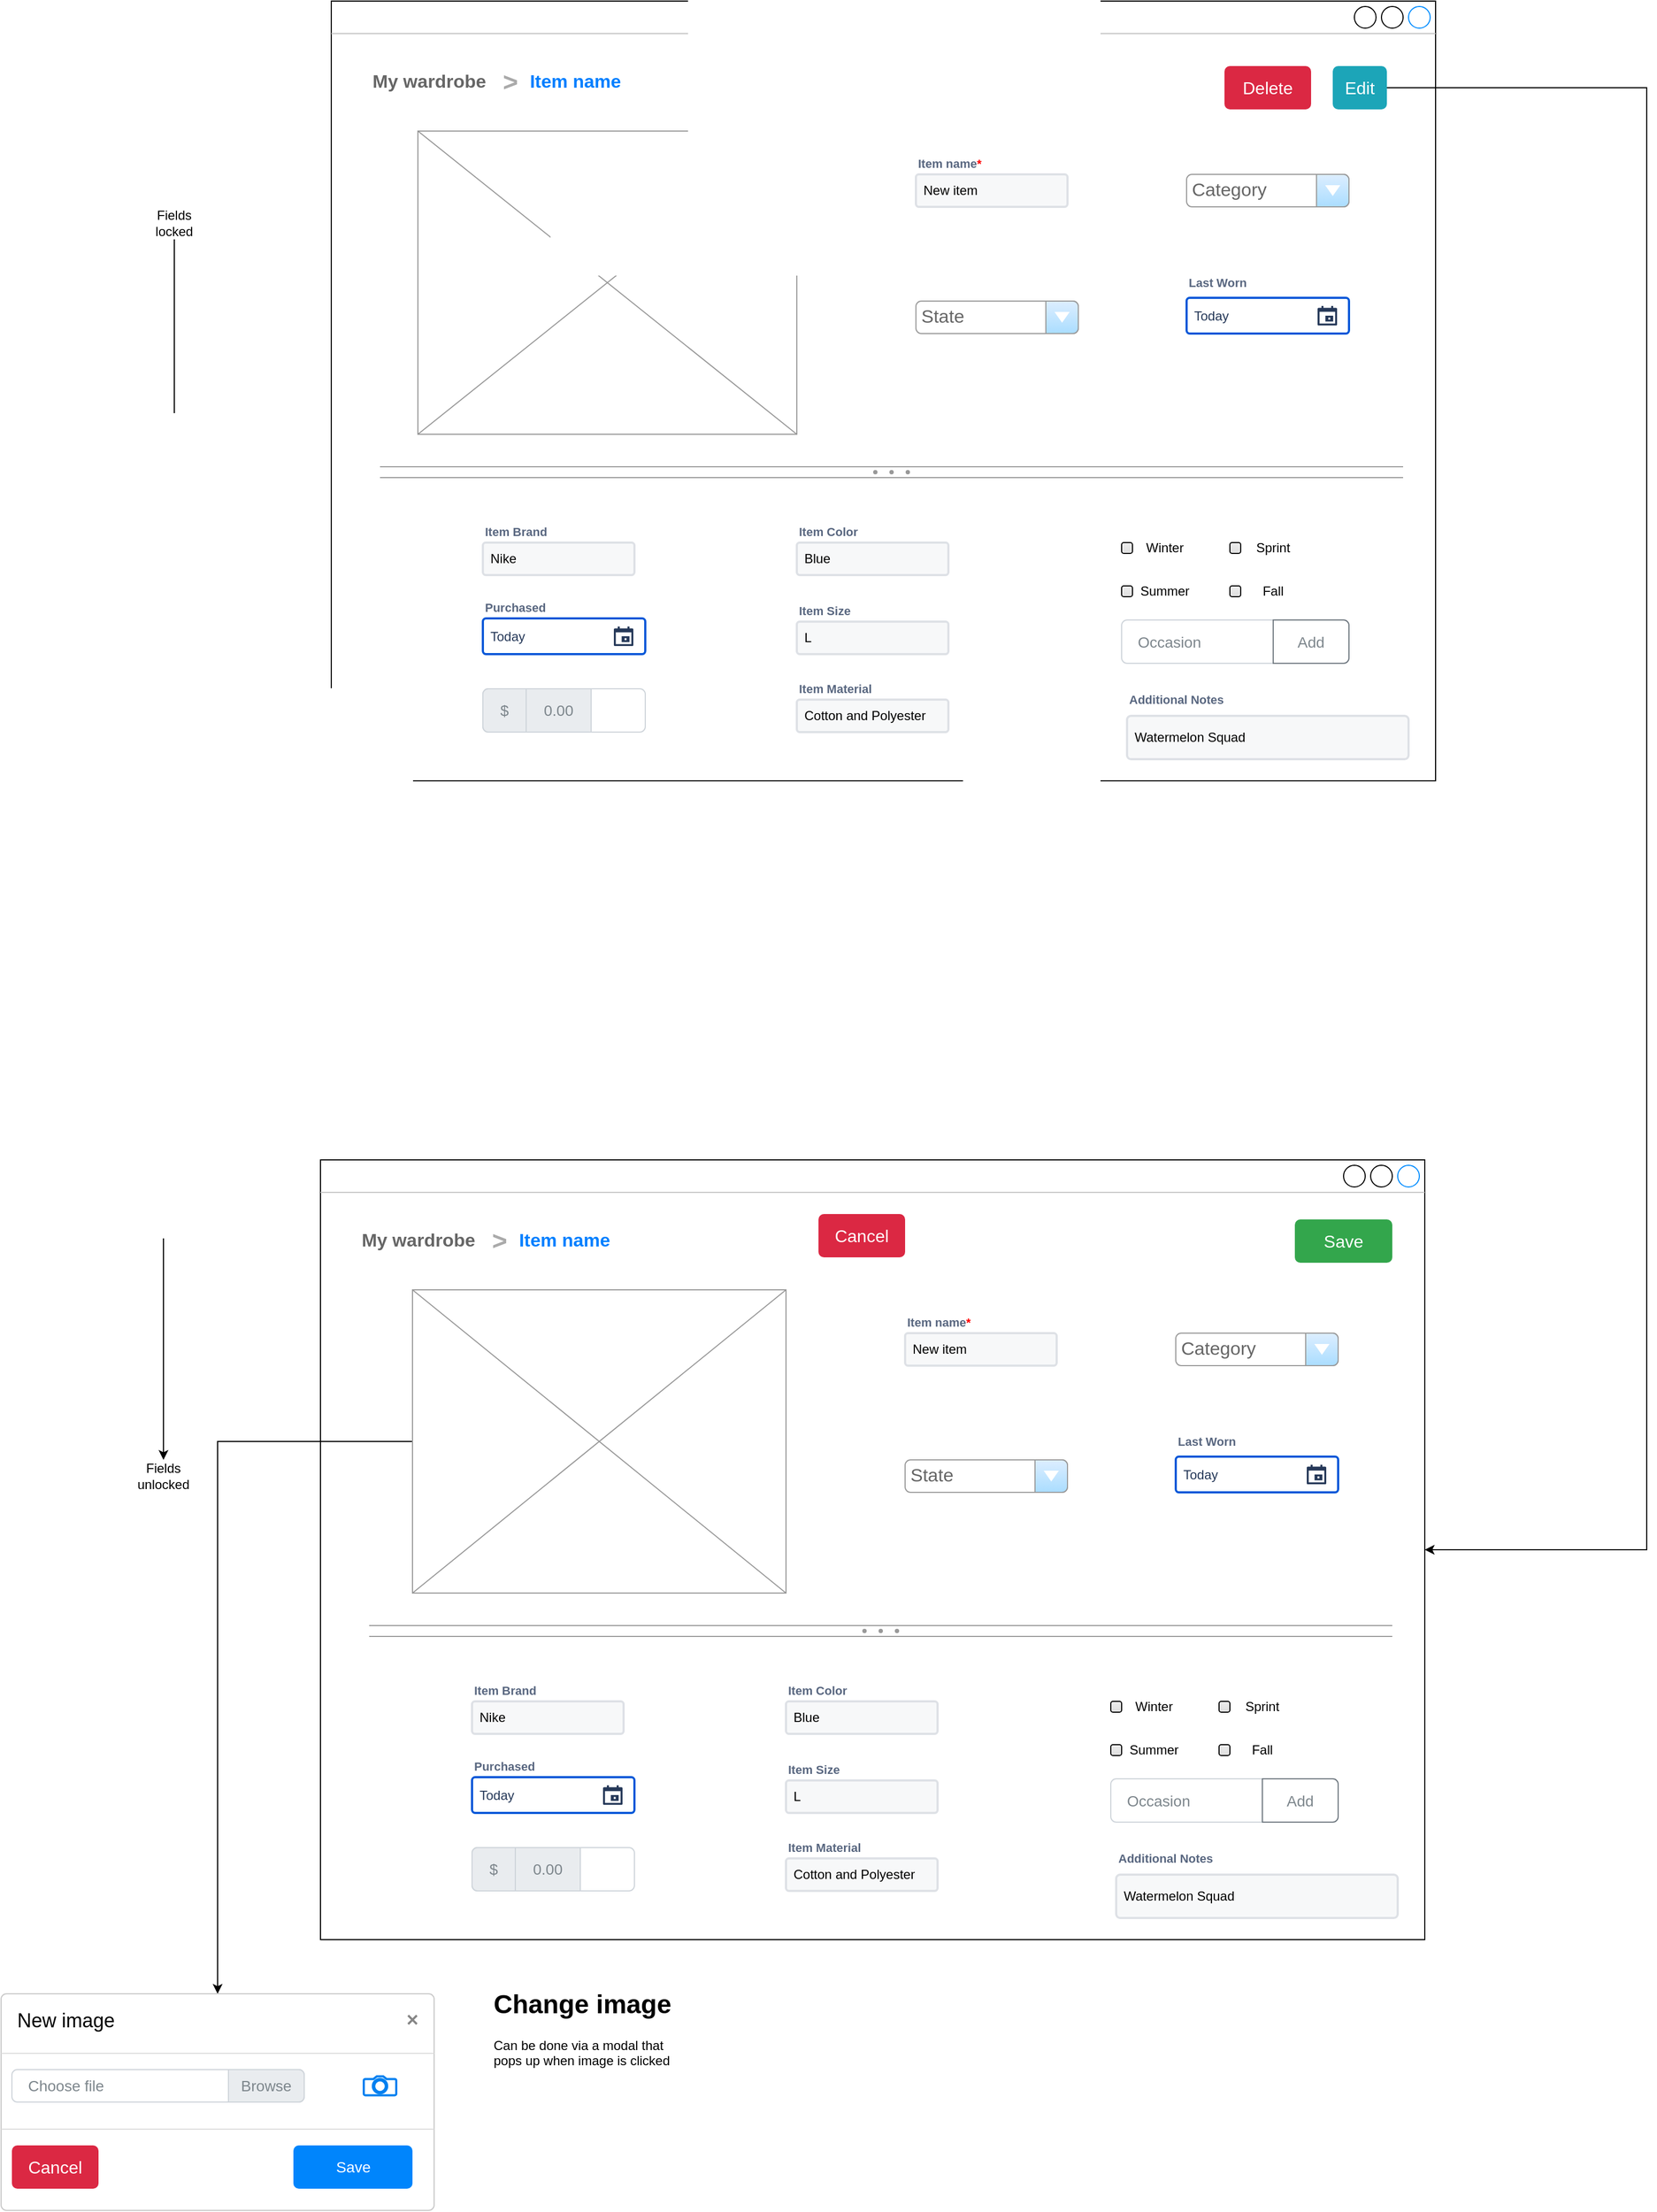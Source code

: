 <mxfile version="22.0.3" type="device">
  <diagram name="Page-1" id="pGmCVu3MiOa4-AyxInYO">
    <mxGraphModel dx="2025" dy="496" grid="1" gridSize="10" guides="1" tooltips="1" connect="1" arrows="1" fold="1" page="1" pageScale="1" pageWidth="850" pageHeight="1100" math="0" shadow="0">
      <root>
        <mxCell id="0" />
        <mxCell id="1" parent="0" />
        <mxCell id="zdWXTWw2KYx3G_dApKjT-1" value="&lt;font color=&quot;#ffffff&quot;&gt;Item view&lt;/font&gt;" style="strokeWidth=1;shadow=0;dashed=0;align=center;html=1;shape=mxgraph.mockup.containers.window;align=left;verticalAlign=top;spacingLeft=8;strokeColor2=#008cff;strokeColor3=#c4c4c4;fontColor=#666666;mainText=;fontSize=17;labelBackgroundColor=none;whiteSpace=wrap;" vertex="1" parent="1">
          <mxGeometry x="365" y="1210" width="1020" height="720" as="geometry" />
        </mxCell>
        <mxCell id="zdWXTWw2KYx3G_dApKjT-2" value="Category" style="strokeWidth=1;shadow=0;dashed=0;align=center;html=1;shape=mxgraph.mockup.forms.comboBox;strokeColor=#999999;fillColor=#ddeeff;align=left;fillColor2=#aaddff;mainText=;fontColor=#666666;fontSize=17;spacingLeft=3;" vertex="1" parent="1">
          <mxGeometry x="1155" y="1370" width="150" height="30" as="geometry" />
        </mxCell>
        <mxCell id="zdWXTWw2KYx3G_dApKjT-3" value="State" style="strokeWidth=1;shadow=0;dashed=0;align=center;html=1;shape=mxgraph.mockup.forms.comboBox;strokeColor=#999999;fillColor=#ddeeff;align=left;fillColor2=#aaddff;mainText=;fontColor=#666666;fontSize=17;spacingLeft=3;" vertex="1" parent="1">
          <mxGeometry x="905" y="1487" width="150" height="30" as="geometry" />
        </mxCell>
        <mxCell id="zdWXTWw2KYx3G_dApKjT-4" value="" style="verticalLabelPosition=bottom;shadow=0;dashed=0;align=center;html=1;verticalAlign=top;strokeWidth=1;shape=mxgraph.mockup.graphics.simpleIcon;strokeColor=#999999;" vertex="1" parent="1">
          <mxGeometry x="445" y="1330" width="350" height="280" as="geometry" />
        </mxCell>
        <mxCell id="zdWXTWw2KYx3G_dApKjT-5" value="Last Worn" style="fillColor=none;strokeColor=none;html=1;fontSize=11;fontStyle=0;align=left;fontColor=#596780;fontStyle=1;fontSize=11" vertex="1" parent="1">
          <mxGeometry x="1155" y="1460" width="150" height="20" as="geometry" />
        </mxCell>
        <mxCell id="zdWXTWw2KYx3G_dApKjT-6" value="Today" style="rounded=1;arcSize=9;fillColor=#ffffff;align=left;spacingLeft=5;strokeColor=#0057D8;html=1;strokeWidth=2;fontColor=#253858;fontSize=12" vertex="1" parent="1">
          <mxGeometry x="1155" y="1484" width="150" height="33" as="geometry" />
        </mxCell>
        <mxCell id="zdWXTWw2KYx3G_dApKjT-7" value="" style="shape=mxgraph.gmdl.calendar;fillColor=#253858;strokeColor=none" vertex="1" parent="zdWXTWw2KYx3G_dApKjT-6">
          <mxGeometry x="1" y="0.5" width="18" height="18" relative="1" as="geometry">
            <mxPoint x="-29" y="-9" as="offset" />
          </mxGeometry>
        </mxCell>
        <mxCell id="zdWXTWw2KYx3G_dApKjT-8" value="" style="verticalLabelPosition=bottom;shadow=0;dashed=0;align=center;html=1;verticalAlign=top;strokeWidth=1;shape=mxgraph.mockup.forms.splitter;strokeColor=#999999;" vertex="1" parent="1">
          <mxGeometry x="410" y="1640" width="945" height="10" as="geometry" />
        </mxCell>
        <mxCell id="zdWXTWw2KYx3G_dApKjT-9" value="Today" style="rounded=1;arcSize=9;fillColor=#ffffff;align=left;spacingLeft=5;strokeColor=#0057D8;html=1;strokeWidth=2;fontColor=#253858;fontSize=12" vertex="1" parent="1">
          <mxGeometry x="505" y="1780" width="150" height="33" as="geometry" />
        </mxCell>
        <mxCell id="zdWXTWw2KYx3G_dApKjT-10" value="" style="shape=mxgraph.gmdl.calendar;fillColor=#253858;strokeColor=none" vertex="1" parent="zdWXTWw2KYx3G_dApKjT-9">
          <mxGeometry x="1" y="0.5" width="18" height="18" relative="1" as="geometry">
            <mxPoint x="-29" y="-9" as="offset" />
          </mxGeometry>
        </mxCell>
        <mxCell id="zdWXTWw2KYx3G_dApKjT-11" value="Purchased" style="fillColor=none;strokeColor=none;html=1;fontSize=11;fontStyle=0;align=left;fontColor=#596780;fontStyle=1;fontSize=11" vertex="1" parent="1">
          <mxGeometry x="505" y="1760" width="150" height="20" as="geometry" />
        </mxCell>
        <mxCell id="zdWXTWw2KYx3G_dApKjT-12" value="" style="html=1;shadow=0;dashed=0;shape=mxgraph.bootstrap.rrect;rSize=5;strokeColor=#CED4DA;html=1;whiteSpace=wrap;fillColor=#FFFFFF;fontColor=#7D868C;align=left;spacing=15;spacingLeft=40;fontSize=14;" vertex="1" parent="1">
          <mxGeometry x="505" y="1845" width="150" height="40" as="geometry" />
        </mxCell>
        <mxCell id="zdWXTWw2KYx3G_dApKjT-13" value="$" style="html=1;shadow=0;dashed=0;shape=mxgraph.bootstrap.leftButton;strokeColor=inherit;gradientColor=inherit;fontColor=inherit;fillColor=#E9ECEF;rSize=5;perimeter=none;whiteSpace=wrap;resizeHeight=1;fontSize=14;" vertex="1" parent="zdWXTWw2KYx3G_dApKjT-12">
          <mxGeometry width="40" height="40" relative="1" as="geometry" />
        </mxCell>
        <mxCell id="zdWXTWw2KYx3G_dApKjT-14" value="0.00" style="html=1;shadow=0;dashed=0;strokeColor=inherit;gradientColor=inherit;fontColor=inherit;fillColor=#E9ECEF;perimeter=none;whiteSpace=wrap;resizeHeight=1;fontSize=14;" vertex="1" parent="zdWXTWw2KYx3G_dApKjT-12">
          <mxGeometry width="60" height="40" relative="1" as="geometry">
            <mxPoint x="40" as="offset" />
          </mxGeometry>
        </mxCell>
        <mxCell id="zdWXTWw2KYx3G_dApKjT-15" value="" style="html=1;shadow=0;dashed=0;shape=mxgraph.bootstrap.checkbox2;labelPosition=right;verticalLabelPosition=middle;align=left;verticalAlign=middle;gradientColor=#DEDEDE;fillColor=#EDEDED;checked=0;spacing=5;checkedFill=#0085FC;checkedStroke=#ffffff;sketch=0;" vertex="1" parent="1">
          <mxGeometry x="1095" y="1710" width="10" height="10" as="geometry" />
        </mxCell>
        <mxCell id="zdWXTWw2KYx3G_dApKjT-16" value="" style="html=1;shadow=0;dashed=0;shape=mxgraph.bootstrap.checkbox2;labelPosition=right;verticalLabelPosition=middle;align=left;verticalAlign=middle;gradientColor=#DEDEDE;fillColor=#EDEDED;checked=0;spacing=5;checkedFill=#0085FC;checkedStroke=#ffffff;sketch=0;" vertex="1" parent="1">
          <mxGeometry x="1195" y="1710" width="10" height="10" as="geometry" />
        </mxCell>
        <mxCell id="zdWXTWw2KYx3G_dApKjT-17" value="" style="html=1;shadow=0;dashed=0;shape=mxgraph.bootstrap.checkbox2;labelPosition=right;verticalLabelPosition=middle;align=left;verticalAlign=middle;gradientColor=#DEDEDE;fillColor=#EDEDED;checked=0;spacing=5;checkedFill=#0085FC;checkedStroke=#ffffff;sketch=0;" vertex="1" parent="1">
          <mxGeometry x="1095" y="1750" width="10" height="10" as="geometry" />
        </mxCell>
        <mxCell id="zdWXTWw2KYx3G_dApKjT-18" value="" style="html=1;shadow=0;dashed=0;shape=mxgraph.bootstrap.checkbox2;labelPosition=right;verticalLabelPosition=middle;align=left;verticalAlign=middle;gradientColor=#DEDEDE;fillColor=#EDEDED;checked=0;spacing=5;checkedFill=#0085FC;checkedStroke=#ffffff;sketch=0;" vertex="1" parent="1">
          <mxGeometry x="1195" y="1750" width="10" height="10" as="geometry" />
        </mxCell>
        <mxCell id="zdWXTWw2KYx3G_dApKjT-19" value="Winter" style="text;html=1;strokeColor=none;fillColor=none;align=center;verticalAlign=middle;whiteSpace=wrap;rounded=0;" vertex="1" parent="1">
          <mxGeometry x="1105" y="1700" width="60" height="30" as="geometry" />
        </mxCell>
        <mxCell id="zdWXTWw2KYx3G_dApKjT-20" value="Summer" style="text;html=1;strokeColor=none;fillColor=none;align=center;verticalAlign=middle;whiteSpace=wrap;rounded=0;" vertex="1" parent="1">
          <mxGeometry x="1105" y="1740" width="60" height="30" as="geometry" />
        </mxCell>
        <mxCell id="zdWXTWw2KYx3G_dApKjT-21" value="Sprint" style="text;html=1;strokeColor=none;fillColor=none;align=center;verticalAlign=middle;whiteSpace=wrap;rounded=0;" vertex="1" parent="1">
          <mxGeometry x="1205" y="1700" width="60" height="30" as="geometry" />
        </mxCell>
        <mxCell id="zdWXTWw2KYx3G_dApKjT-22" value="Fall" style="text;html=1;strokeColor=none;fillColor=none;align=center;verticalAlign=middle;whiteSpace=wrap;rounded=0;" vertex="1" parent="1">
          <mxGeometry x="1205" y="1740" width="60" height="30" as="geometry" />
        </mxCell>
        <mxCell id="zdWXTWw2KYx3G_dApKjT-23" value="Occasion" style="html=1;shadow=0;dashed=0;shape=mxgraph.bootstrap.rrect;rSize=5;strokeColor=#CED4DA;html=1;whiteSpace=wrap;fillColor=#FFFFFF;fontColor=#7D868C;align=left;spacingLeft=0;spacing=15;fontSize=14;" vertex="1" parent="1">
          <mxGeometry x="1095" y="1781.5" width="210" height="40" as="geometry" />
        </mxCell>
        <mxCell id="zdWXTWw2KYx3G_dApKjT-24" value="Add" style="html=1;shadow=0;dashed=0;shape=mxgraph.bootstrap.rightButton;strokeColor=#6C757D;gradientColor=inherit;fontColor=inherit;fillColor=inherit;rSize=5;perimeter=none;whiteSpace=wrap;resizeHeight=1;fontSize=14;" vertex="1" parent="zdWXTWw2KYx3G_dApKjT-23">
          <mxGeometry x="1" width="70" height="40" relative="1" as="geometry">
            <mxPoint x="-70" as="offset" />
          </mxGeometry>
        </mxCell>
        <mxCell id="zdWXTWw2KYx3G_dApKjT-25" value="Additional Notes" style="fillColor=none;strokeColor=none;html=1;fontSize=11;fontStyle=0;align=left;fontColor=#596780;fontStyle=1;fontSize=11" vertex="1" parent="1">
          <mxGeometry x="1100" y="1845" width="240" height="20" as="geometry" />
        </mxCell>
        <mxCell id="zdWXTWw2KYx3G_dApKjT-26" value="Watermelon Squad" style="rounded=1;arcSize=9;fillColor=#F7F8F9;align=left;spacingLeft=5;strokeColor=#DEE1E6;html=1;strokeWidth=2;fontSize=12" vertex="1" parent="1">
          <mxGeometry x="1100" y="1870" width="260" height="40" as="geometry" />
        </mxCell>
        <mxCell id="zdWXTWw2KYx3G_dApKjT-27" value="My wardrobe" style="strokeWidth=1;shadow=0;dashed=0;align=center;html=1;shape=mxgraph.mockup.navigation.anchor;fontSize=17;fontColor=#666666;fontStyle=1;" vertex="1" parent="1">
          <mxGeometry x="425" y="1270" width="60" height="30" as="geometry" />
        </mxCell>
        <mxCell id="zdWXTWw2KYx3G_dApKjT-28" value="&gt;" style="strokeWidth=1;shadow=0;dashed=0;align=center;html=1;shape=mxgraph.mockup.navigation.anchor;fontSize=24;fontColor=#aaaaaa;fontStyle=1;" vertex="1" parent="1">
          <mxGeometry x="520" y="1270" width="20" height="30" as="geometry" />
        </mxCell>
        <mxCell id="zdWXTWw2KYx3G_dApKjT-29" value="&lt;font color=&quot;#007fff&quot;&gt;Item name&lt;/font&gt;" style="strokeWidth=1;shadow=0;dashed=0;align=center;html=1;shape=mxgraph.mockup.navigation.anchor;fontSize=17;fontColor=#666666;fontStyle=1;" vertex="1" parent="1">
          <mxGeometry x="560" y="1270" width="60" height="30" as="geometry" />
        </mxCell>
        <mxCell id="zdWXTWw2KYx3G_dApKjT-31" value="Item name&lt;font color=&quot;#ff0000&quot;&gt;*&lt;/font&gt;" style="fillColor=none;strokeColor=none;html=1;fontSize=11;fontStyle=0;align=left;fontColor=#596780;fontStyle=1;fontSize=11" vertex="1" parent="1">
          <mxGeometry x="905" y="1350" width="140" height="20" as="geometry" />
        </mxCell>
        <mxCell id="zdWXTWw2KYx3G_dApKjT-32" value="New item" style="rounded=1;arcSize=9;fillColor=#F7F8F9;align=left;spacingLeft=5;strokeColor=#DEE1E6;html=1;strokeWidth=2;fontSize=12" vertex="1" parent="1">
          <mxGeometry x="905" y="1370" width="140" height="30" as="geometry" />
        </mxCell>
        <mxCell id="zdWXTWw2KYx3G_dApKjT-33" value="Item Brand" style="fillColor=none;strokeColor=none;html=1;fontSize=11;fontStyle=0;align=left;fontColor=#596780;fontStyle=1;fontSize=11" vertex="1" parent="1">
          <mxGeometry x="505" y="1690" width="140" height="20" as="geometry" />
        </mxCell>
        <mxCell id="zdWXTWw2KYx3G_dApKjT-34" value="Nike" style="rounded=1;arcSize=9;fillColor=#F7F8F9;align=left;spacingLeft=5;strokeColor=#DEE1E6;html=1;strokeWidth=2;fontSize=12" vertex="1" parent="1">
          <mxGeometry x="505" y="1710" width="140" height="30" as="geometry" />
        </mxCell>
        <mxCell id="zdWXTWw2KYx3G_dApKjT-35" value="Item Color" style="fillColor=none;strokeColor=none;html=1;fontSize=11;fontStyle=0;align=left;fontColor=#596780;fontStyle=1;fontSize=11" vertex="1" parent="1">
          <mxGeometry x="795" y="1690" width="140" height="20" as="geometry" />
        </mxCell>
        <mxCell id="zdWXTWw2KYx3G_dApKjT-36" value="Blue" style="rounded=1;arcSize=9;fillColor=#F7F8F9;align=left;spacingLeft=5;strokeColor=#DEE1E6;html=1;strokeWidth=2;fontSize=12" vertex="1" parent="1">
          <mxGeometry x="795" y="1710" width="140" height="30" as="geometry" />
        </mxCell>
        <mxCell id="zdWXTWw2KYx3G_dApKjT-37" value="Item Size" style="fillColor=none;strokeColor=none;html=1;fontSize=11;fontStyle=0;align=left;fontColor=#596780;fontStyle=1;fontSize=11" vertex="1" parent="1">
          <mxGeometry x="795" y="1763" width="140" height="20" as="geometry" />
        </mxCell>
        <mxCell id="zdWXTWw2KYx3G_dApKjT-38" value="L" style="rounded=1;arcSize=9;fillColor=#F7F8F9;align=left;spacingLeft=5;strokeColor=#DEE1E6;html=1;strokeWidth=2;fontSize=12" vertex="1" parent="1">
          <mxGeometry x="795" y="1783" width="140" height="30" as="geometry" />
        </mxCell>
        <mxCell id="zdWXTWw2KYx3G_dApKjT-39" value="Item Material" style="fillColor=none;strokeColor=none;html=1;fontSize=11;fontStyle=0;align=left;fontColor=#596780;fontStyle=1;fontSize=11" vertex="1" parent="1">
          <mxGeometry x="795" y="1835" width="140" height="20" as="geometry" />
        </mxCell>
        <mxCell id="zdWXTWw2KYx3G_dApKjT-40" value="Cotton and Polyester" style="rounded=1;arcSize=9;fillColor=#F7F8F9;align=left;spacingLeft=5;strokeColor=#DEE1E6;html=1;strokeWidth=2;fontSize=12" vertex="1" parent="1">
          <mxGeometry x="795" y="1855" width="140" height="30" as="geometry" />
        </mxCell>
        <mxCell id="zdWXTWw2KYx3G_dApKjT-83" style="edgeStyle=orthogonalEdgeStyle;rounded=0;orthogonalLoop=1;jettySize=auto;html=1;" edge="1" parent="1" source="zdWXTWw2KYx3G_dApKjT-42" target="zdWXTWw2KYx3G_dApKjT-43">
          <mxGeometry relative="1" as="geometry">
            <Array as="points">
              <mxPoint x="1580" y="1290" />
              <mxPoint x="1580" y="2640" />
            </Array>
          </mxGeometry>
        </mxCell>
        <mxCell id="zdWXTWw2KYx3G_dApKjT-42" value="Edit" style="html=1;shadow=0;dashed=0;shape=mxgraph.bootstrap.rrect;rSize=5;strokeColor=none;strokeWidth=1;fillColor=#1CA5B8;fontColor=#FFFFFF;whiteSpace=wrap;align=center;verticalAlign=middle;spacingLeft=0;fontStyle=0;fontSize=16;spacing=5;" vertex="1" parent="1">
          <mxGeometry x="1290" y="1270" width="50" height="40" as="geometry" />
        </mxCell>
        <mxCell id="zdWXTWw2KYx3G_dApKjT-43" value="&lt;font color=&quot;#ffffff&quot;&gt;Item view&lt;/font&gt;" style="strokeWidth=1;shadow=0;dashed=0;align=center;html=1;shape=mxgraph.mockup.containers.window;align=left;verticalAlign=top;spacingLeft=8;strokeColor2=#008cff;strokeColor3=#c4c4c4;fontColor=#666666;mainText=;fontSize=17;labelBackgroundColor=none;whiteSpace=wrap;" vertex="1" parent="1">
          <mxGeometry x="355" y="2280" width="1020" height="720" as="geometry" />
        </mxCell>
        <mxCell id="zdWXTWw2KYx3G_dApKjT-44" value="Category" style="strokeWidth=1;shadow=0;dashed=0;align=center;html=1;shape=mxgraph.mockup.forms.comboBox;strokeColor=#999999;fillColor=#ddeeff;align=left;fillColor2=#aaddff;mainText=;fontColor=#666666;fontSize=17;spacingLeft=3;" vertex="1" parent="1">
          <mxGeometry x="1145" y="2440" width="150" height="30" as="geometry" />
        </mxCell>
        <mxCell id="zdWXTWw2KYx3G_dApKjT-45" value="State" style="strokeWidth=1;shadow=0;dashed=0;align=center;html=1;shape=mxgraph.mockup.forms.comboBox;strokeColor=#999999;fillColor=#ddeeff;align=left;fillColor2=#aaddff;mainText=;fontColor=#666666;fontSize=17;spacingLeft=3;" vertex="1" parent="1">
          <mxGeometry x="895" y="2557" width="150" height="30" as="geometry" />
        </mxCell>
        <mxCell id="zdWXTWw2KYx3G_dApKjT-100" style="edgeStyle=orthogonalEdgeStyle;rounded=0;orthogonalLoop=1;jettySize=auto;html=1;" edge="1" parent="1" source="zdWXTWw2KYx3G_dApKjT-46" target="zdWXTWw2KYx3G_dApKjT-89">
          <mxGeometry relative="1" as="geometry">
            <Array as="points">
              <mxPoint x="260" y="2540" />
            </Array>
          </mxGeometry>
        </mxCell>
        <mxCell id="zdWXTWw2KYx3G_dApKjT-46" value="" style="verticalLabelPosition=bottom;shadow=0;dashed=0;align=center;html=1;verticalAlign=top;strokeWidth=1;shape=mxgraph.mockup.graphics.simpleIcon;strokeColor=#999999;" vertex="1" parent="1">
          <mxGeometry x="440" y="2400" width="345" height="280" as="geometry" />
        </mxCell>
        <mxCell id="zdWXTWw2KYx3G_dApKjT-47" value="Last Worn" style="fillColor=none;strokeColor=none;html=1;fontSize=11;fontStyle=0;align=left;fontColor=#596780;fontStyle=1;fontSize=11" vertex="1" parent="1">
          <mxGeometry x="1145" y="2530" width="150" height="20" as="geometry" />
        </mxCell>
        <mxCell id="zdWXTWw2KYx3G_dApKjT-48" value="Today" style="rounded=1;arcSize=9;fillColor=#ffffff;align=left;spacingLeft=5;strokeColor=#0057D8;html=1;strokeWidth=2;fontColor=#253858;fontSize=12" vertex="1" parent="1">
          <mxGeometry x="1145" y="2554" width="150" height="33" as="geometry" />
        </mxCell>
        <mxCell id="zdWXTWw2KYx3G_dApKjT-49" value="" style="shape=mxgraph.gmdl.calendar;fillColor=#253858;strokeColor=none" vertex="1" parent="zdWXTWw2KYx3G_dApKjT-48">
          <mxGeometry x="1" y="0.5" width="18" height="18" relative="1" as="geometry">
            <mxPoint x="-29" y="-9" as="offset" />
          </mxGeometry>
        </mxCell>
        <mxCell id="zdWXTWw2KYx3G_dApKjT-50" value="" style="verticalLabelPosition=bottom;shadow=0;dashed=0;align=center;html=1;verticalAlign=top;strokeWidth=1;shape=mxgraph.mockup.forms.splitter;strokeColor=#999999;" vertex="1" parent="1">
          <mxGeometry x="400" y="2710" width="945" height="10" as="geometry" />
        </mxCell>
        <mxCell id="zdWXTWw2KYx3G_dApKjT-51" value="Today" style="rounded=1;arcSize=9;fillColor=#ffffff;align=left;spacingLeft=5;strokeColor=#0057D8;html=1;strokeWidth=2;fontColor=#253858;fontSize=12" vertex="1" parent="1">
          <mxGeometry x="495" y="2850" width="150" height="33" as="geometry" />
        </mxCell>
        <mxCell id="zdWXTWw2KYx3G_dApKjT-52" value="" style="shape=mxgraph.gmdl.calendar;fillColor=#253858;strokeColor=none" vertex="1" parent="zdWXTWw2KYx3G_dApKjT-51">
          <mxGeometry x="1" y="0.5" width="18" height="18" relative="1" as="geometry">
            <mxPoint x="-29" y="-9" as="offset" />
          </mxGeometry>
        </mxCell>
        <mxCell id="zdWXTWw2KYx3G_dApKjT-53" value="Purchased" style="fillColor=none;strokeColor=none;html=1;fontSize=11;fontStyle=0;align=left;fontColor=#596780;fontStyle=1;fontSize=11" vertex="1" parent="1">
          <mxGeometry x="495" y="2830" width="150" height="20" as="geometry" />
        </mxCell>
        <mxCell id="zdWXTWw2KYx3G_dApKjT-54" value="" style="html=1;shadow=0;dashed=0;shape=mxgraph.bootstrap.rrect;rSize=5;strokeColor=#CED4DA;html=1;whiteSpace=wrap;fillColor=#FFFFFF;fontColor=#7D868C;align=left;spacing=15;spacingLeft=40;fontSize=14;" vertex="1" parent="1">
          <mxGeometry x="495" y="2915" width="150" height="40" as="geometry" />
        </mxCell>
        <mxCell id="zdWXTWw2KYx3G_dApKjT-55" value="$" style="html=1;shadow=0;dashed=0;shape=mxgraph.bootstrap.leftButton;strokeColor=inherit;gradientColor=inherit;fontColor=inherit;fillColor=#E9ECEF;rSize=5;perimeter=none;whiteSpace=wrap;resizeHeight=1;fontSize=14;" vertex="1" parent="zdWXTWw2KYx3G_dApKjT-54">
          <mxGeometry width="40" height="40" relative="1" as="geometry" />
        </mxCell>
        <mxCell id="zdWXTWw2KYx3G_dApKjT-56" value="0.00" style="html=1;shadow=0;dashed=0;strokeColor=inherit;gradientColor=inherit;fontColor=inherit;fillColor=#E9ECEF;perimeter=none;whiteSpace=wrap;resizeHeight=1;fontSize=14;" vertex="1" parent="zdWXTWw2KYx3G_dApKjT-54">
          <mxGeometry width="60" height="40" relative="1" as="geometry">
            <mxPoint x="40" as="offset" />
          </mxGeometry>
        </mxCell>
        <mxCell id="zdWXTWw2KYx3G_dApKjT-57" value="" style="html=1;shadow=0;dashed=0;shape=mxgraph.bootstrap.checkbox2;labelPosition=right;verticalLabelPosition=middle;align=left;verticalAlign=middle;gradientColor=#DEDEDE;fillColor=#EDEDED;checked=0;spacing=5;checkedFill=#0085FC;checkedStroke=#ffffff;sketch=0;" vertex="1" parent="1">
          <mxGeometry x="1085" y="2780" width="10" height="10" as="geometry" />
        </mxCell>
        <mxCell id="zdWXTWw2KYx3G_dApKjT-58" value="" style="html=1;shadow=0;dashed=0;shape=mxgraph.bootstrap.checkbox2;labelPosition=right;verticalLabelPosition=middle;align=left;verticalAlign=middle;gradientColor=#DEDEDE;fillColor=#EDEDED;checked=0;spacing=5;checkedFill=#0085FC;checkedStroke=#ffffff;sketch=0;" vertex="1" parent="1">
          <mxGeometry x="1185" y="2780" width="10" height="10" as="geometry" />
        </mxCell>
        <mxCell id="zdWXTWw2KYx3G_dApKjT-59" value="" style="html=1;shadow=0;dashed=0;shape=mxgraph.bootstrap.checkbox2;labelPosition=right;verticalLabelPosition=middle;align=left;verticalAlign=middle;gradientColor=#DEDEDE;fillColor=#EDEDED;checked=0;spacing=5;checkedFill=#0085FC;checkedStroke=#ffffff;sketch=0;" vertex="1" parent="1">
          <mxGeometry x="1085" y="2820" width="10" height="10" as="geometry" />
        </mxCell>
        <mxCell id="zdWXTWw2KYx3G_dApKjT-60" value="" style="html=1;shadow=0;dashed=0;shape=mxgraph.bootstrap.checkbox2;labelPosition=right;verticalLabelPosition=middle;align=left;verticalAlign=middle;gradientColor=#DEDEDE;fillColor=#EDEDED;checked=0;spacing=5;checkedFill=#0085FC;checkedStroke=#ffffff;sketch=0;" vertex="1" parent="1">
          <mxGeometry x="1185" y="2820" width="10" height="10" as="geometry" />
        </mxCell>
        <mxCell id="zdWXTWw2KYx3G_dApKjT-61" value="Winter" style="text;html=1;strokeColor=none;fillColor=none;align=center;verticalAlign=middle;whiteSpace=wrap;rounded=0;" vertex="1" parent="1">
          <mxGeometry x="1095" y="2770" width="60" height="30" as="geometry" />
        </mxCell>
        <mxCell id="zdWXTWw2KYx3G_dApKjT-62" value="Summer" style="text;html=1;strokeColor=none;fillColor=none;align=center;verticalAlign=middle;whiteSpace=wrap;rounded=0;" vertex="1" parent="1">
          <mxGeometry x="1095" y="2810" width="60" height="30" as="geometry" />
        </mxCell>
        <mxCell id="zdWXTWw2KYx3G_dApKjT-63" value="Sprint" style="text;html=1;strokeColor=none;fillColor=none;align=center;verticalAlign=middle;whiteSpace=wrap;rounded=0;" vertex="1" parent="1">
          <mxGeometry x="1195" y="2770" width="60" height="30" as="geometry" />
        </mxCell>
        <mxCell id="zdWXTWw2KYx3G_dApKjT-64" value="Fall" style="text;html=1;strokeColor=none;fillColor=none;align=center;verticalAlign=middle;whiteSpace=wrap;rounded=0;" vertex="1" parent="1">
          <mxGeometry x="1195" y="2810" width="60" height="30" as="geometry" />
        </mxCell>
        <mxCell id="zdWXTWw2KYx3G_dApKjT-65" value="Occasion" style="html=1;shadow=0;dashed=0;shape=mxgraph.bootstrap.rrect;rSize=5;strokeColor=#CED4DA;html=1;whiteSpace=wrap;fillColor=#FFFFFF;fontColor=#7D868C;align=left;spacingLeft=0;spacing=15;fontSize=14;" vertex="1" parent="1">
          <mxGeometry x="1085" y="2851.5" width="210" height="40" as="geometry" />
        </mxCell>
        <mxCell id="zdWXTWw2KYx3G_dApKjT-66" value="Add" style="html=1;shadow=0;dashed=0;shape=mxgraph.bootstrap.rightButton;strokeColor=#6C757D;gradientColor=inherit;fontColor=inherit;fillColor=inherit;rSize=5;perimeter=none;whiteSpace=wrap;resizeHeight=1;fontSize=14;" vertex="1" parent="zdWXTWw2KYx3G_dApKjT-65">
          <mxGeometry x="1" width="70" height="40" relative="1" as="geometry">
            <mxPoint x="-70" as="offset" />
          </mxGeometry>
        </mxCell>
        <mxCell id="zdWXTWw2KYx3G_dApKjT-67" value="Additional Notes" style="fillColor=none;strokeColor=none;html=1;fontSize=11;fontStyle=0;align=left;fontColor=#596780;fontStyle=1;fontSize=11" vertex="1" parent="1">
          <mxGeometry x="1090" y="2915" width="240" height="20" as="geometry" />
        </mxCell>
        <mxCell id="zdWXTWw2KYx3G_dApKjT-68" value="Watermelon Squad" style="rounded=1;arcSize=9;fillColor=#F7F8F9;align=left;spacingLeft=5;strokeColor=#DEE1E6;html=1;strokeWidth=2;fontSize=12" vertex="1" parent="1">
          <mxGeometry x="1090" y="2940" width="260" height="40" as="geometry" />
        </mxCell>
        <mxCell id="zdWXTWw2KYx3G_dApKjT-69" value="My wardrobe" style="strokeWidth=1;shadow=0;dashed=0;align=center;html=1;shape=mxgraph.mockup.navigation.anchor;fontSize=17;fontColor=#666666;fontStyle=1;" vertex="1" parent="1">
          <mxGeometry x="415" y="2340" width="60" height="30" as="geometry" />
        </mxCell>
        <mxCell id="zdWXTWw2KYx3G_dApKjT-70" value="&gt;" style="strokeWidth=1;shadow=0;dashed=0;align=center;html=1;shape=mxgraph.mockup.navigation.anchor;fontSize=24;fontColor=#aaaaaa;fontStyle=1;" vertex="1" parent="1">
          <mxGeometry x="510" y="2340" width="20" height="30" as="geometry" />
        </mxCell>
        <mxCell id="zdWXTWw2KYx3G_dApKjT-71" value="&lt;font color=&quot;#007fff&quot;&gt;Item name&lt;/font&gt;" style="strokeWidth=1;shadow=0;dashed=0;align=center;html=1;shape=mxgraph.mockup.navigation.anchor;fontSize=17;fontColor=#666666;fontStyle=1;" vertex="1" parent="1">
          <mxGeometry x="550" y="2340" width="60" height="30" as="geometry" />
        </mxCell>
        <mxCell id="zdWXTWw2KYx3G_dApKjT-73" value="Item name&lt;font color=&quot;#ff0000&quot;&gt;*&lt;/font&gt;" style="fillColor=none;strokeColor=none;html=1;fontSize=11;fontStyle=0;align=left;fontColor=#596780;fontStyle=1;fontSize=11" vertex="1" parent="1">
          <mxGeometry x="895" y="2420" width="140" height="20" as="geometry" />
        </mxCell>
        <mxCell id="zdWXTWw2KYx3G_dApKjT-74" value="New item" style="rounded=1;arcSize=9;fillColor=#F7F8F9;align=left;spacingLeft=5;strokeColor=#DEE1E6;html=1;strokeWidth=2;fontSize=12" vertex="1" parent="1">
          <mxGeometry x="895" y="2440" width="140" height="30" as="geometry" />
        </mxCell>
        <mxCell id="zdWXTWw2KYx3G_dApKjT-75" value="Item Brand" style="fillColor=none;strokeColor=none;html=1;fontSize=11;fontStyle=0;align=left;fontColor=#596780;fontStyle=1;fontSize=11" vertex="1" parent="1">
          <mxGeometry x="495" y="2760" width="140" height="20" as="geometry" />
        </mxCell>
        <mxCell id="zdWXTWw2KYx3G_dApKjT-76" value="Nike" style="rounded=1;arcSize=9;fillColor=#F7F8F9;align=left;spacingLeft=5;strokeColor=#DEE1E6;html=1;strokeWidth=2;fontSize=12" vertex="1" parent="1">
          <mxGeometry x="495" y="2780" width="140" height="30" as="geometry" />
        </mxCell>
        <mxCell id="zdWXTWw2KYx3G_dApKjT-77" value="Item Color" style="fillColor=none;strokeColor=none;html=1;fontSize=11;fontStyle=0;align=left;fontColor=#596780;fontStyle=1;fontSize=11" vertex="1" parent="1">
          <mxGeometry x="785" y="2760" width="140" height="20" as="geometry" />
        </mxCell>
        <mxCell id="zdWXTWw2KYx3G_dApKjT-78" value="Blue" style="rounded=1;arcSize=9;fillColor=#F7F8F9;align=left;spacingLeft=5;strokeColor=#DEE1E6;html=1;strokeWidth=2;fontSize=12" vertex="1" parent="1">
          <mxGeometry x="785" y="2780" width="140" height="30" as="geometry" />
        </mxCell>
        <mxCell id="zdWXTWw2KYx3G_dApKjT-79" value="Item Size" style="fillColor=none;strokeColor=none;html=1;fontSize=11;fontStyle=0;align=left;fontColor=#596780;fontStyle=1;fontSize=11" vertex="1" parent="1">
          <mxGeometry x="785" y="2833" width="140" height="20" as="geometry" />
        </mxCell>
        <mxCell id="zdWXTWw2KYx3G_dApKjT-80" value="L" style="rounded=1;arcSize=9;fillColor=#F7F8F9;align=left;spacingLeft=5;strokeColor=#DEE1E6;html=1;strokeWidth=2;fontSize=12" vertex="1" parent="1">
          <mxGeometry x="785" y="2853" width="140" height="30" as="geometry" />
        </mxCell>
        <mxCell id="zdWXTWw2KYx3G_dApKjT-81" value="Item Material" style="fillColor=none;strokeColor=none;html=1;fontSize=11;fontStyle=0;align=left;fontColor=#596780;fontStyle=1;fontSize=11" vertex="1" parent="1">
          <mxGeometry x="785" y="2905" width="140" height="20" as="geometry" />
        </mxCell>
        <mxCell id="zdWXTWw2KYx3G_dApKjT-82" value="Cotton and Polyester" style="rounded=1;arcSize=9;fillColor=#F7F8F9;align=left;spacingLeft=5;strokeColor=#DEE1E6;html=1;strokeWidth=2;fontSize=12" vertex="1" parent="1">
          <mxGeometry x="785" y="2925" width="140" height="30" as="geometry" />
        </mxCell>
        <mxCell id="zdWXTWw2KYx3G_dApKjT-86" style="edgeStyle=orthogonalEdgeStyle;rounded=0;orthogonalLoop=1;jettySize=auto;html=1;entryX=0.5;entryY=0;entryDx=0;entryDy=0;" edge="1" parent="1" source="zdWXTWw2KYx3G_dApKjT-84" target="zdWXTWw2KYx3G_dApKjT-85">
          <mxGeometry relative="1" as="geometry" />
        </mxCell>
        <mxCell id="zdWXTWw2KYx3G_dApKjT-84" value="Fields locked" style="text;html=1;strokeColor=none;fillColor=none;align=center;verticalAlign=middle;whiteSpace=wrap;rounded=0;" vertex="1" parent="1">
          <mxGeometry x="190" y="1400" width="60" height="30" as="geometry" />
        </mxCell>
        <mxCell id="zdWXTWw2KYx3G_dApKjT-85" value="Fields unlocked" style="text;html=1;strokeColor=none;fillColor=none;align=center;verticalAlign=middle;whiteSpace=wrap;rounded=0;" vertex="1" parent="1">
          <mxGeometry x="180" y="2557" width="60" height="30" as="geometry" />
        </mxCell>
        <mxCell id="zdWXTWw2KYx3G_dApKjT-88" value="&lt;h1&gt;Change image&lt;/h1&gt;&lt;p&gt;Can be done via a modal that pops up when image is clicked&lt;/p&gt;" style="text;html=1;strokeColor=none;fillColor=none;spacing=5;spacingTop=-20;whiteSpace=wrap;overflow=hidden;rounded=0;" vertex="1" parent="1">
          <mxGeometry x="510" y="3040" width="190" height="120" as="geometry" />
        </mxCell>
        <mxCell id="zdWXTWw2KYx3G_dApKjT-89" value="New image" style="html=1;shadow=0;dashed=0;shape=mxgraph.bootstrap.rrect;rSize=5;html=1;strokeColor=#C8C8C8;fillColor=#ffffff;whiteSpace=wrap;verticalAlign=top;align=left;fontSize=18;spacing=15;spacingTop=-5;" vertex="1" parent="1">
          <mxGeometry x="60" y="3050" width="400" height="200" as="geometry" />
        </mxCell>
        <mxCell id="zdWXTWw2KYx3G_dApKjT-90" value="" style="shape=line;strokeColor=#dddddd;resizeWidth=1;" vertex="1" parent="zdWXTWw2KYx3G_dApKjT-89">
          <mxGeometry width="400" height="10" relative="1" as="geometry">
            <mxPoint y="50" as="offset" />
          </mxGeometry>
        </mxCell>
        <mxCell id="zdWXTWw2KYx3G_dApKjT-91" value="" style="html=1;shadow=0;dashed=0;shape=mxgraph.bootstrap.x;strokeColor=#868686;strokeWidth=2;" vertex="1" parent="zdWXTWw2KYx3G_dApKjT-89">
          <mxGeometry x="1" width="8" height="8" relative="1" as="geometry">
            <mxPoint x="-24" y="20" as="offset" />
          </mxGeometry>
        </mxCell>
        <mxCell id="zdWXTWw2KYx3G_dApKjT-93" value="" style="shape=line;strokeColor=#dddddd;resizeWidth=1;" vertex="1" parent="zdWXTWw2KYx3G_dApKjT-89">
          <mxGeometry width="400" height="10" relative="1" as="geometry">
            <mxPoint y="120" as="offset" />
          </mxGeometry>
        </mxCell>
        <mxCell id="zdWXTWw2KYx3G_dApKjT-94" value="Save" style="html=1;shadow=0;dashed=0;shape=mxgraph.bootstrap.rrect;rSize=5;fillColor=#0085FC;strokeColor=none;fontColor=#FFFFFF;fontSize=14;" vertex="1" parent="zdWXTWw2KYx3G_dApKjT-89">
          <mxGeometry x="1" y="1" width="110" height="40" relative="1" as="geometry">
            <mxPoint x="-130" y="-60" as="offset" />
          </mxGeometry>
        </mxCell>
        <mxCell id="zdWXTWw2KYx3G_dApKjT-96" value="Choose file" style="html=1;shadow=0;dashed=0;shape=mxgraph.bootstrap.rrect;rSize=5;strokeColor=#CED4DA;html=1;whiteSpace=wrap;fillColor=#FFFFFF;fontColor=#7D868C;align=left;spacingLeft=0;spacing=15;fontSize=14;" vertex="1" parent="zdWXTWw2KYx3G_dApKjT-89">
          <mxGeometry x="10" y="70" width="270" height="30" as="geometry" />
        </mxCell>
        <mxCell id="zdWXTWw2KYx3G_dApKjT-97" value="Browse" style="html=1;shadow=0;dashed=0;shape=mxgraph.bootstrap.rightButton;strokeColor=inherit;gradientColor=inherit;fontColor=inherit;fillColor=#E9ECEF;rSize=5;perimeter=none;whiteSpace=wrap;resizeHeight=1;fontSize=14;" vertex="1" parent="zdWXTWw2KYx3G_dApKjT-96">
          <mxGeometry x="1" width="70" height="30" relative="1" as="geometry">
            <mxPoint x="-70" as="offset" />
          </mxGeometry>
        </mxCell>
        <mxCell id="zdWXTWw2KYx3G_dApKjT-98" value="" style="html=1;verticalLabelPosition=bottom;align=center;labelBackgroundColor=#ffffff;verticalAlign=top;strokeWidth=2;strokeColor=#0080F0;shadow=0;dashed=0;shape=mxgraph.ios7.icons.camera;" vertex="1" parent="zdWXTWw2KYx3G_dApKjT-89">
          <mxGeometry x="335" y="76.3" width="30" height="17.4" as="geometry" />
        </mxCell>
        <mxCell id="zdWXTWw2KYx3G_dApKjT-99" value="Cancel" style="html=1;shadow=0;dashed=0;shape=mxgraph.bootstrap.rrect;rSize=5;strokeColor=none;strokeWidth=1;fillColor=#DB2843;fontColor=#FFFFFF;whiteSpace=wrap;align=center;verticalAlign=middle;spacingLeft=0;fontStyle=0;fontSize=16;spacing=5;" vertex="1" parent="zdWXTWw2KYx3G_dApKjT-89">
          <mxGeometry x="10" y="140" width="80" height="40" as="geometry" />
        </mxCell>
        <mxCell id="zdWXTWw2KYx3G_dApKjT-101" value="Save" style="html=1;shadow=0;dashed=0;shape=mxgraph.bootstrap.rrect;rSize=5;strokeColor=none;strokeWidth=1;fillColor=#33A64C;fontColor=#FFFFFF;whiteSpace=wrap;align=center;verticalAlign=middle;spacingLeft=0;fontStyle=0;fontSize=16;spacing=5;" vertex="1" parent="1">
          <mxGeometry x="1255" y="2335" width="90" height="40" as="geometry" />
        </mxCell>
        <mxCell id="zdWXTWw2KYx3G_dApKjT-102" value="Cancel" style="html=1;shadow=0;dashed=0;shape=mxgraph.bootstrap.rrect;rSize=5;strokeColor=none;strokeWidth=1;fillColor=#DB2843;fontColor=#FFFFFF;whiteSpace=wrap;align=center;verticalAlign=middle;spacingLeft=0;fontStyle=0;fontSize=16;spacing=5;" vertex="1" parent="1">
          <mxGeometry x="815" y="2330" width="80" height="40" as="geometry" />
        </mxCell>
        <mxCell id="zdWXTWw2KYx3G_dApKjT-103" value="Delete" style="html=1;shadow=0;dashed=0;shape=mxgraph.bootstrap.rrect;rSize=5;strokeColor=none;strokeWidth=1;fillColor=#DB2843;fontColor=#FFFFFF;whiteSpace=wrap;align=center;verticalAlign=middle;spacingLeft=0;fontStyle=0;fontSize=16;spacing=5;" vertex="1" parent="1">
          <mxGeometry x="1190" y="1270" width="80" height="40" as="geometry" />
        </mxCell>
      </root>
    </mxGraphModel>
  </diagram>
</mxfile>
